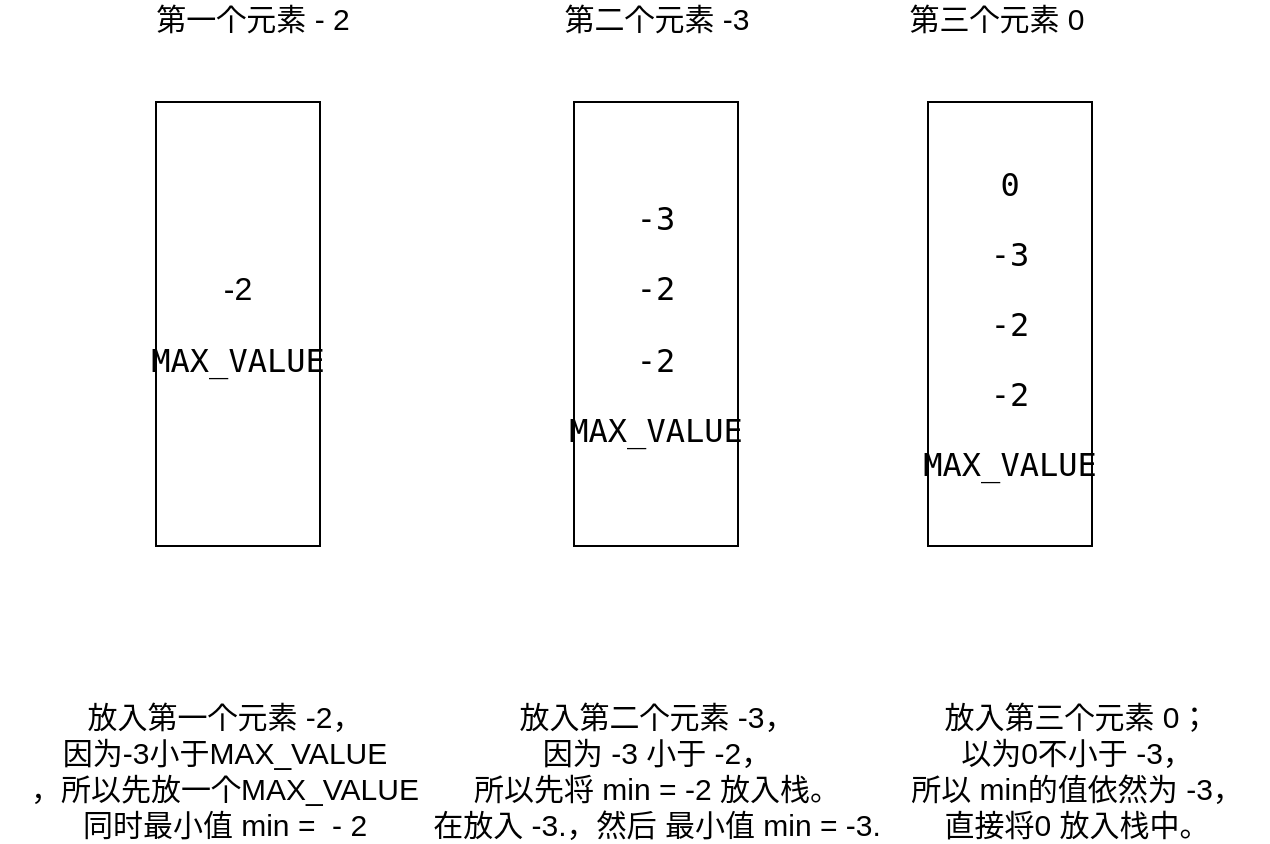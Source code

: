 <mxfile version="13.8.1" type="github">
  <diagram id="w6sPK4U5XrQKAN2HrAsp" name="Page-1">
    <mxGraphModel dx="1422" dy="762" grid="1" gridSize="16" guides="1" tooltips="1" connect="1" arrows="1" fold="1" page="1" pageScale="1" pageWidth="827" pageHeight="1169" math="0" shadow="0">
      <root>
        <mxCell id="0" />
        <mxCell id="1" parent="0" />
        <mxCell id="c3A-eEiMhOw2oOmPYxGu-1" value="&lt;pre style=&quot;font-size: 16px&quot;&gt;&lt;span style=&quot;font-family: &amp;#34;helvetica&amp;#34; ; white-space: normal&quot;&gt;-2&lt;/span&gt;&lt;br&gt;&lt;/pre&gt;&lt;pre style=&quot;font-size: 16px&quot;&gt;MAX_VALUE&lt;/pre&gt;" style="rounded=0;whiteSpace=wrap;html=1;direction=south;" parent="1" vertex="1">
          <mxGeometry x="78" y="98" width="82" height="222" as="geometry" />
        </mxCell>
        <mxCell id="c3A-eEiMhOw2oOmPYxGu-2" value="&lt;pre style=&quot;font-size: 16px&quot;&gt;-3&lt;/pre&gt;&lt;pre style=&quot;font-size: 16px&quot;&gt;-2&lt;/pre&gt;&lt;pre style=&quot;font-size: 16px&quot;&gt;-2&lt;/pre&gt;&lt;pre style=&quot;font-size: 16px&quot;&gt;MAX_VALUE&lt;/pre&gt;" style="rounded=0;whiteSpace=wrap;html=1;direction=south;" parent="1" vertex="1">
          <mxGeometry x="287" y="98" width="82" height="222" as="geometry" />
        </mxCell>
        <mxCell id="c3A-eEiMhOw2oOmPYxGu-3" value="&lt;font style=&quot;font-size: 15px&quot;&gt;放入第一个元素 -2，&lt;br&gt;因为-3小于MAX_VALUE&lt;br&gt;，所以先放一个MAX_VALUE&lt;br&gt;同时最小值 min =&amp;nbsp; - 2&lt;/font&gt;" style="text;html=1;resizable=0;autosize=1;align=center;verticalAlign=middle;points=[];fillColor=none;strokeColor=none;rounded=0;" parent="1" vertex="1">
          <mxGeometry y="400" width="224" height="64" as="geometry" />
        </mxCell>
        <mxCell id="c3A-eEiMhOw2oOmPYxGu-4" value="&lt;font style=&quot;font-size: 15px&quot;&gt;第二个元素 -3&lt;/font&gt;" style="text;html=1;resizable=0;autosize=1;align=center;verticalAlign=middle;points=[];fillColor=none;strokeColor=none;rounded=0;" parent="1" vertex="1">
          <mxGeometry x="272" y="48" width="112" height="16" as="geometry" />
        </mxCell>
        <mxCell id="c3A-eEiMhOw2oOmPYxGu-5" value="&lt;font style=&quot;font-size: 15px&quot;&gt;第一个元素 - 2&lt;/font&gt;" style="text;html=1;resizable=0;autosize=1;align=center;verticalAlign=middle;points=[];fillColor=none;strokeColor=none;rounded=0;" parent="1" vertex="1">
          <mxGeometry x="62" y="48" width="128" height="16" as="geometry" />
        </mxCell>
        <mxCell id="c3A-eEiMhOw2oOmPYxGu-6" value="&lt;pre style=&quot;font-size: 16px&quot;&gt;0&lt;/pre&gt;&lt;pre style=&quot;font-size: 16px&quot;&gt;-3&lt;/pre&gt;&lt;pre style=&quot;font-size: 16px&quot;&gt;-2&lt;/pre&gt;&lt;pre style=&quot;font-size: 16px&quot;&gt;-2&lt;/pre&gt;&lt;pre style=&quot;font-size: 16px&quot;&gt;MAX_VALUE&lt;/pre&gt;" style="rounded=0;whiteSpace=wrap;html=1;direction=south;" parent="1" vertex="1">
          <mxGeometry x="464" y="98" width="82" height="222" as="geometry" />
        </mxCell>
        <mxCell id="c3A-eEiMhOw2oOmPYxGu-7" value="&lt;font style=&quot;font-size: 15px&quot;&gt;第三个元素 0&lt;/font&gt;" style="text;html=1;resizable=0;autosize=1;align=center;verticalAlign=middle;points=[];fillColor=none;strokeColor=none;rounded=0;" parent="1" vertex="1">
          <mxGeometry x="442" y="48" width="112" height="16" as="geometry" />
        </mxCell>
        <mxCell id="c3A-eEiMhOw2oOmPYxGu-8" value="&lt;font style=&quot;font-size: 15px&quot;&gt;放入第二个元素 -3，&lt;br&gt;因为 -3&amp;nbsp;小于 -2，&lt;br&gt;所以先将&amp;nbsp;min = -2&amp;nbsp;放入栈。&lt;br&gt;在放入 -3.，然后&amp;nbsp;最小值&amp;nbsp;min = -3.&lt;/font&gt;" style="text;html=1;resizable=0;autosize=1;align=center;verticalAlign=middle;points=[];fillColor=none;strokeColor=none;rounded=0;" parent="1" vertex="1">
          <mxGeometry x="200" y="400" width="256" height="64" as="geometry" />
        </mxCell>
        <mxCell id="37tc3NVykcwyb9EOcFmx-1" value="&lt;span style=&quot;font-size: 15px&quot;&gt;放入第三个元素 0；&lt;br&gt;以为0不小于 -3，&lt;br&gt;所以&amp;nbsp;min的值依然为 -3，&lt;br&gt;直接将0&amp;nbsp;放入栈中。&lt;br&gt;&lt;/span&gt;" style="text;html=1;resizable=0;autosize=1;align=center;verticalAlign=middle;points=[];fillColor=none;strokeColor=none;rounded=0;" vertex="1" parent="1">
          <mxGeometry x="442" y="400" width="192" height="64" as="geometry" />
        </mxCell>
      </root>
    </mxGraphModel>
  </diagram>
</mxfile>
